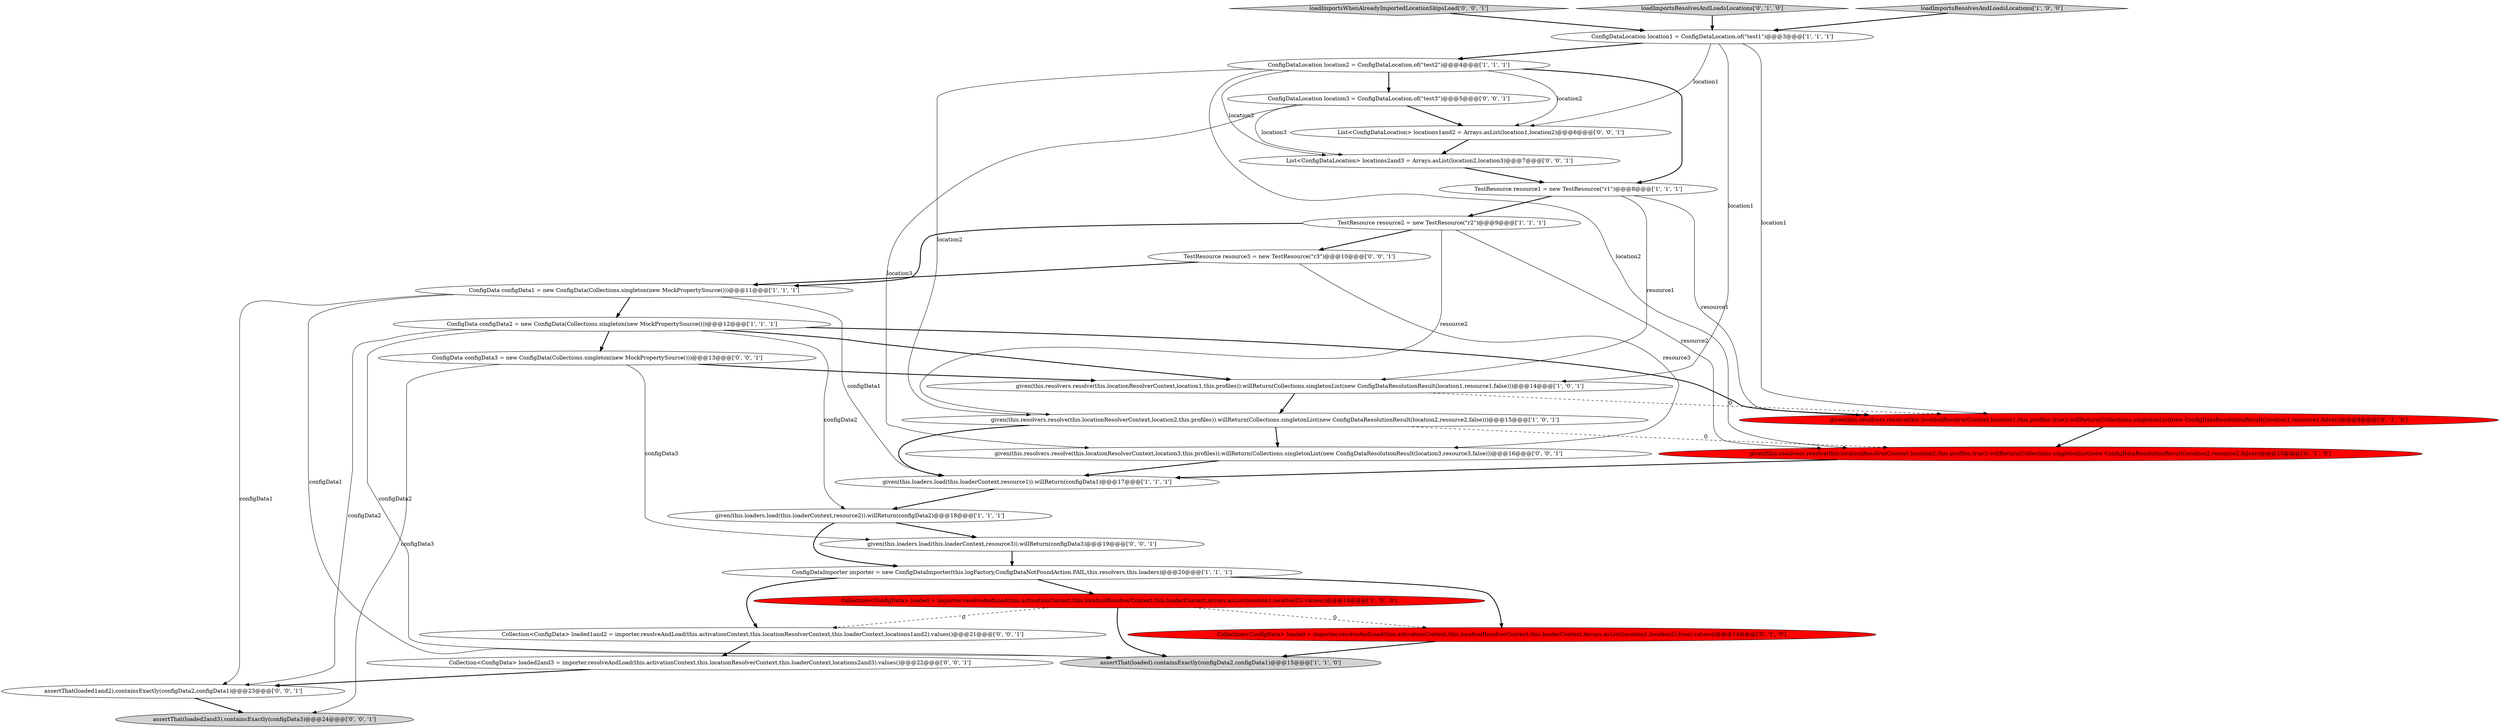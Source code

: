 digraph {
27 [style = filled, label = "TestResource resource3 = new TestResource(\"r3\")@@@10@@@['0', '0', '1']", fillcolor = white, shape = ellipse image = "AAA0AAABBB3BBB"];
21 [style = filled, label = "given(this.resolvers.resolve(this.locationResolverContext,location3,this.profiles)).willReturn(Collections.singletonList(new ConfigDataResolutionResult(location3,resource3,false)))@@@16@@@['0', '0', '1']", fillcolor = white, shape = ellipse image = "AAA0AAABBB3BBB"];
3 [style = filled, label = "given(this.loaders.load(this.loaderContext,resource1)).willReturn(configData1)@@@17@@@['1', '1', '1']", fillcolor = white, shape = ellipse image = "AAA0AAABBB1BBB"];
19 [style = filled, label = "List<ConfigDataLocation> locations1and2 = Arrays.asList(location1,location2)@@@6@@@['0', '0', '1']", fillcolor = white, shape = ellipse image = "AAA0AAABBB3BBB"];
1 [style = filled, label = "ConfigDataImporter importer = new ConfigDataImporter(this.logFactory,ConfigDataNotFoundAction.FAIL,this.resolvers,this.loaders)@@@20@@@['1', '1', '1']", fillcolor = white, shape = ellipse image = "AAA0AAABBB1BBB"];
16 [style = filled, label = "given(this.resolvers.resolve(this.locationResolverContext,location2,this.profiles,true)).willReturn(Collections.singletonList(new ConfigDataResolutionResult(location2,resource2,false)))@@@10@@@['0', '1', '0']", fillcolor = red, shape = ellipse image = "AAA1AAABBB2BBB"];
2 [style = filled, label = "assertThat(loaded).containsExactly(configData2,configData1)@@@15@@@['1', '1', '0']", fillcolor = lightgray, shape = ellipse image = "AAA0AAABBB1BBB"];
22 [style = filled, label = "loadImportsWhenAlreadyImportedLocationSkipsLoad['0', '0', '1']", fillcolor = lightgray, shape = diamond image = "AAA0AAABBB3BBB"];
24 [style = filled, label = "Collection<ConfigData> loaded2and3 = importer.resolveAndLoad(this.activationContext,this.locationResolverContext,this.loaderContext,locations2and3).values()@@@22@@@['0', '0', '1']", fillcolor = white, shape = ellipse image = "AAA0AAABBB3BBB"];
29 [style = filled, label = "List<ConfigDataLocation> locations2and3 = Arrays.asList(location2,location3)@@@7@@@['0', '0', '1']", fillcolor = white, shape = ellipse image = "AAA0AAABBB3BBB"];
4 [style = filled, label = "ConfigData configData2 = new ConfigData(Collections.singleton(new MockPropertySource()))@@@12@@@['1', '1', '1']", fillcolor = white, shape = ellipse image = "AAA0AAABBB1BBB"];
14 [style = filled, label = "Collection<ConfigData> loaded = importer.resolveAndLoad(this.activationContext,this.locationResolverContext,this.loaderContext,Arrays.asList(location1,location2),true).values()@@@14@@@['0', '1', '0']", fillcolor = red, shape = ellipse image = "AAA1AAABBB2BBB"];
15 [style = filled, label = "loadImportsResolvesAndLoadsLocations['0', '1', '0']", fillcolor = lightgray, shape = diamond image = "AAA0AAABBB2BBB"];
17 [style = filled, label = "given(this.resolvers.resolve(this.locationResolverContext,location1,this.profiles,true)).willReturn(Collections.singletonList(new ConfigDataResolutionResult(location1,resource1,false)))@@@9@@@['0', '1', '0']", fillcolor = red, shape = ellipse image = "AAA1AAABBB2BBB"];
8 [style = filled, label = "TestResource resource2 = new TestResource(\"r2\")@@@9@@@['1', '1', '1']", fillcolor = white, shape = ellipse image = "AAA0AAABBB1BBB"];
28 [style = filled, label = "ConfigData configData3 = new ConfigData(Collections.singleton(new MockPropertySource()))@@@13@@@['0', '0', '1']", fillcolor = white, shape = ellipse image = "AAA0AAABBB3BBB"];
13 [style = filled, label = "TestResource resource1 = new TestResource(\"r1\")@@@8@@@['1', '1', '1']", fillcolor = white, shape = ellipse image = "AAA0AAABBB1BBB"];
7 [style = filled, label = "given(this.resolvers.resolve(this.locationResolverContext,location2,this.profiles)).willReturn(Collections.singletonList(new ConfigDataResolutionResult(location2,resource2,false)))@@@15@@@['1', '0', '1']", fillcolor = white, shape = ellipse image = "AAA0AAABBB1BBB"];
9 [style = filled, label = "ConfigDataLocation location1 = ConfigDataLocation.of(\"test1\")@@@3@@@['1', '1', '1']", fillcolor = white, shape = ellipse image = "AAA0AAABBB1BBB"];
18 [style = filled, label = "assertThat(loaded1and2).containsExactly(configData2,configData1)@@@23@@@['0', '0', '1']", fillcolor = white, shape = ellipse image = "AAA0AAABBB3BBB"];
6 [style = filled, label = "given(this.loaders.load(this.loaderContext,resource2)).willReturn(configData2)@@@18@@@['1', '1', '1']", fillcolor = white, shape = ellipse image = "AAA0AAABBB1BBB"];
20 [style = filled, label = "ConfigDataLocation location3 = ConfigDataLocation.of(\"test3\")@@@5@@@['0', '0', '1']", fillcolor = white, shape = ellipse image = "AAA0AAABBB3BBB"];
0 [style = filled, label = "Collection<ConfigData> loaded = importer.resolveAndLoad(this.activationContext,this.locationResolverContext,this.loaderContext,Arrays.asList(location1,location2)).values()@@@14@@@['1', '0', '0']", fillcolor = red, shape = ellipse image = "AAA1AAABBB1BBB"];
23 [style = filled, label = "Collection<ConfigData> loaded1and2 = importer.resolveAndLoad(this.activationContext,this.locationResolverContext,this.loaderContext,locations1and2).values()@@@21@@@['0', '0', '1']", fillcolor = white, shape = ellipse image = "AAA0AAABBB3BBB"];
11 [style = filled, label = "ConfigData configData1 = new ConfigData(Collections.singleton(new MockPropertySource()))@@@11@@@['1', '1', '1']", fillcolor = white, shape = ellipse image = "AAA0AAABBB1BBB"];
5 [style = filled, label = "given(this.resolvers.resolve(this.locationResolverContext,location1,this.profiles)).willReturn(Collections.singletonList(new ConfigDataResolutionResult(location1,resource1,false)))@@@14@@@['1', '0', '1']", fillcolor = white, shape = ellipse image = "AAA0AAABBB1BBB"];
25 [style = filled, label = "given(this.loaders.load(this.loaderContext,resource3)).willReturn(configData3)@@@19@@@['0', '0', '1']", fillcolor = white, shape = ellipse image = "AAA0AAABBB3BBB"];
26 [style = filled, label = "assertThat(loaded2and3).containsExactly(configData3)@@@24@@@['0', '0', '1']", fillcolor = lightgray, shape = ellipse image = "AAA0AAABBB3BBB"];
10 [style = filled, label = "ConfigDataLocation location2 = ConfigDataLocation.of(\"test2\")@@@4@@@['1', '1', '1']", fillcolor = white, shape = ellipse image = "AAA0AAABBB1BBB"];
12 [style = filled, label = "loadImportsResolvesAndLoadsLocations['1', '0', '0']", fillcolor = lightgray, shape = diamond image = "AAA0AAABBB1BBB"];
11->18 [style = solid, label="configData1"];
16->3 [style = bold, label=""];
11->3 [style = solid, label="configData1"];
10->20 [style = bold, label=""];
28->5 [style = bold, label=""];
25->1 [style = bold, label=""];
11->2 [style = solid, label="configData1"];
4->17 [style = bold, label=""];
7->16 [style = dashed, label="0"];
19->29 [style = bold, label=""];
0->23 [style = dashed, label="0"];
0->2 [style = bold, label=""];
11->4 [style = bold, label=""];
18->26 [style = bold, label=""];
22->9 [style = bold, label=""];
9->5 [style = solid, label="location1"];
3->6 [style = bold, label=""];
4->6 [style = solid, label="configData2"];
1->0 [style = bold, label=""];
9->10 [style = bold, label=""];
12->9 [style = bold, label=""];
10->16 [style = solid, label="location2"];
24->18 [style = bold, label=""];
9->17 [style = solid, label="location1"];
28->25 [style = solid, label="configData3"];
7->3 [style = bold, label=""];
4->28 [style = bold, label=""];
1->23 [style = bold, label=""];
0->14 [style = dashed, label="0"];
6->1 [style = bold, label=""];
13->5 [style = solid, label="resource1"];
8->7 [style = solid, label="resource2"];
23->24 [style = bold, label=""];
9->19 [style = solid, label="location1"];
27->21 [style = solid, label="resource3"];
5->17 [style = dashed, label="0"];
27->11 [style = bold, label=""];
10->13 [style = bold, label=""];
15->9 [style = bold, label=""];
10->19 [style = solid, label="location2"];
8->16 [style = solid, label="resource2"];
7->21 [style = bold, label=""];
5->7 [style = bold, label=""];
1->14 [style = bold, label=""];
14->2 [style = bold, label=""];
4->2 [style = solid, label="configData2"];
13->17 [style = solid, label="resource1"];
20->29 [style = solid, label="location3"];
28->26 [style = solid, label="configData3"];
13->8 [style = bold, label=""];
10->29 [style = solid, label="location2"];
20->19 [style = bold, label=""];
8->27 [style = bold, label=""];
8->11 [style = bold, label=""];
4->5 [style = bold, label=""];
4->18 [style = solid, label="configData2"];
17->16 [style = bold, label=""];
6->25 [style = bold, label=""];
21->3 [style = bold, label=""];
10->7 [style = solid, label="location2"];
20->21 [style = solid, label="location3"];
29->13 [style = bold, label=""];
}
